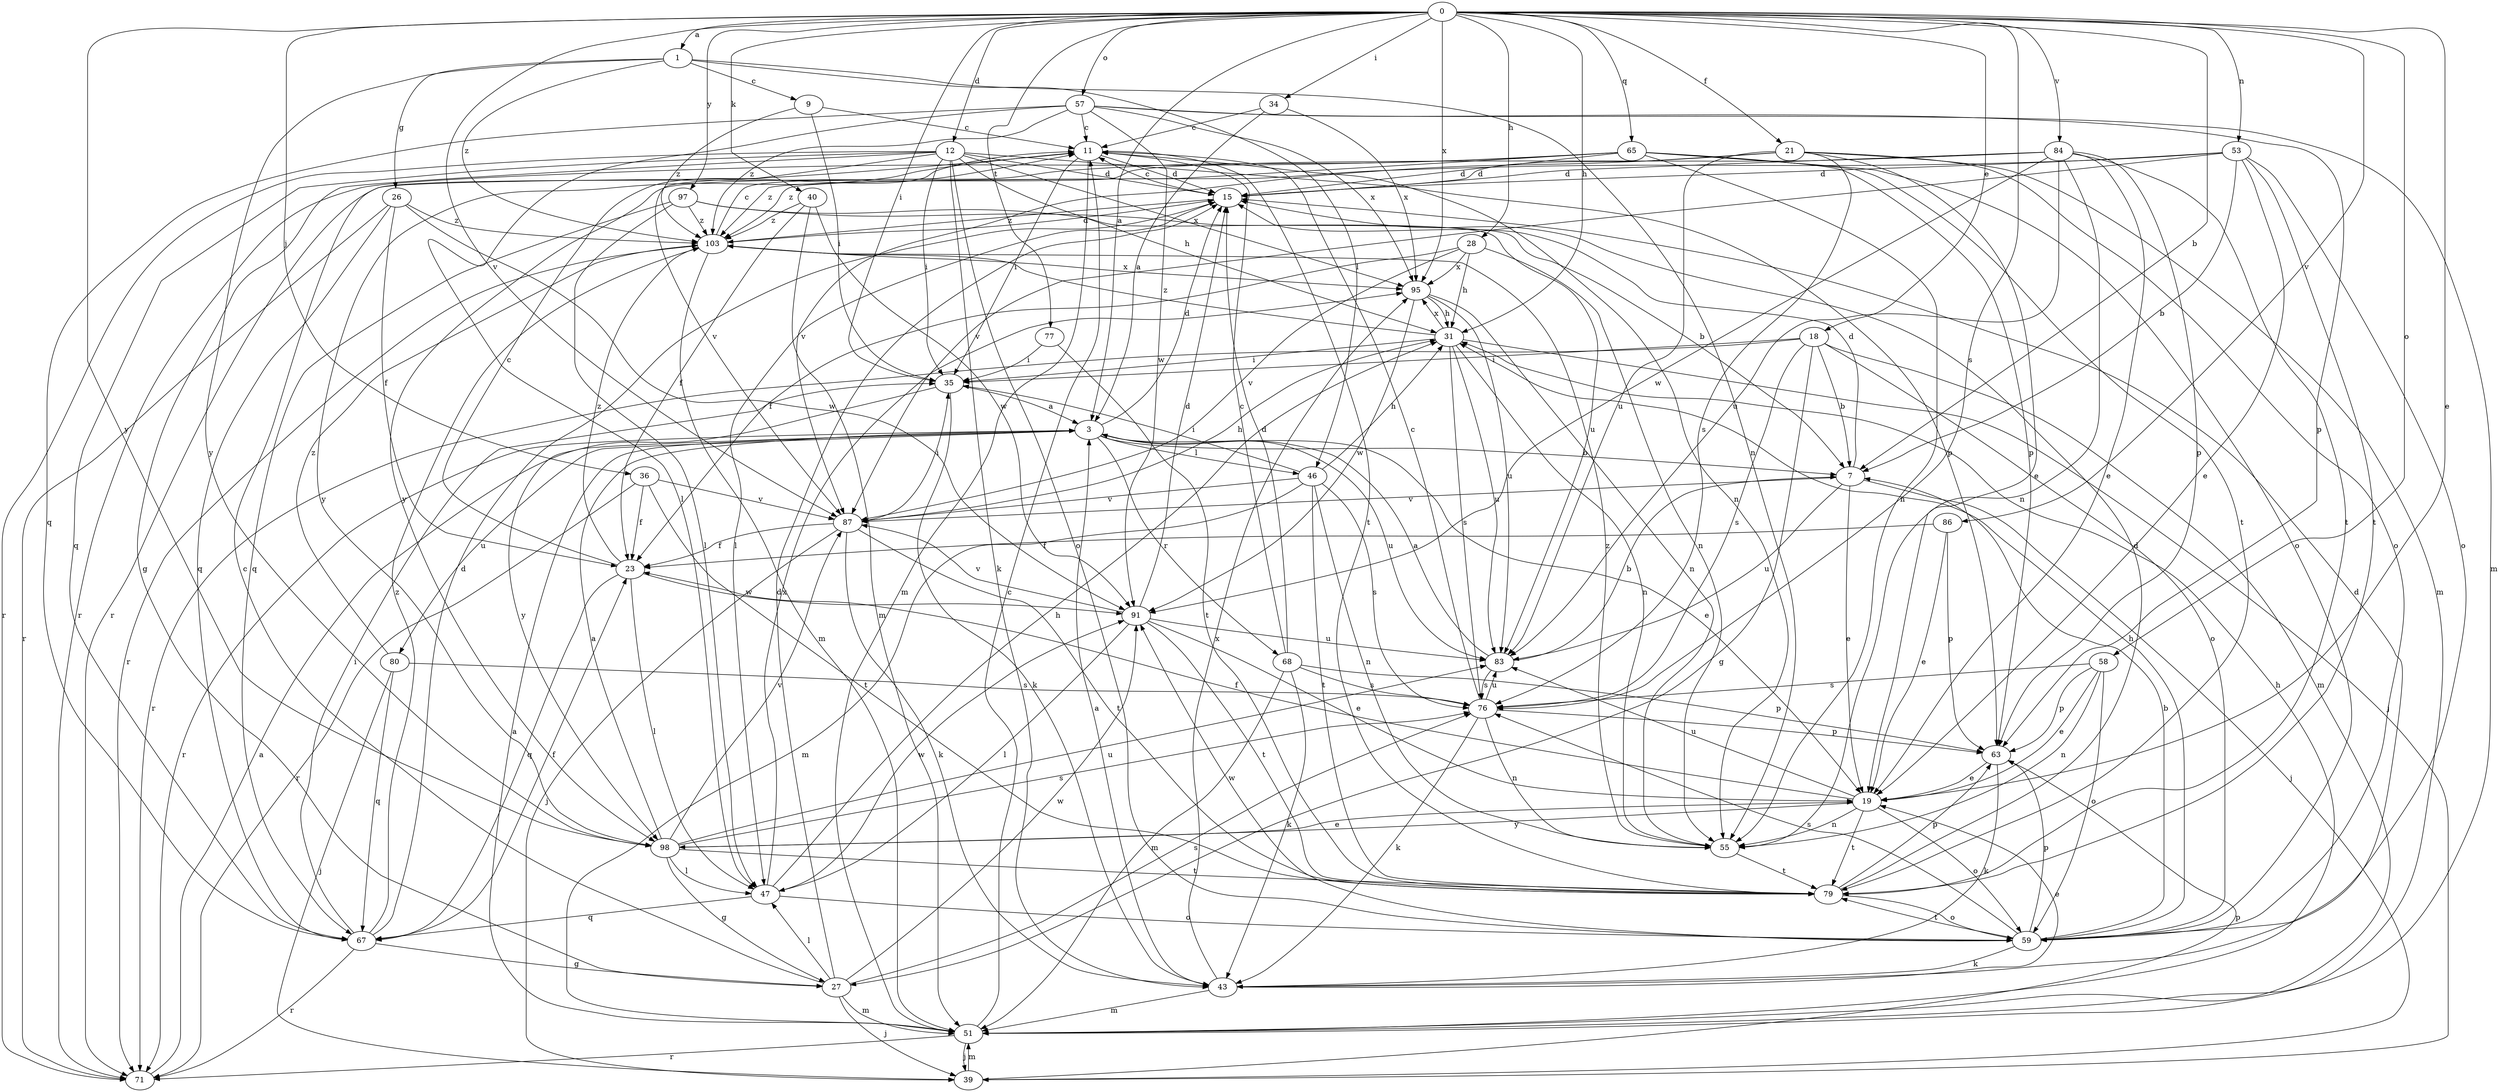 strict digraph  {
0;
1;
3;
7;
9;
11;
12;
15;
18;
19;
21;
23;
26;
27;
28;
31;
34;
35;
36;
39;
40;
43;
46;
47;
51;
53;
55;
57;
58;
59;
63;
65;
67;
68;
71;
76;
77;
79;
80;
83;
84;
86;
87;
91;
95;
97;
98;
103;
0 -> 1  [label=a];
0 -> 3  [label=a];
0 -> 7  [label=b];
0 -> 12  [label=d];
0 -> 18  [label=e];
0 -> 19  [label=e];
0 -> 21  [label=f];
0 -> 28  [label=h];
0 -> 31  [label=h];
0 -> 34  [label=i];
0 -> 35  [label=i];
0 -> 36  [label=j];
0 -> 40  [label=k];
0 -> 53  [label=n];
0 -> 57  [label=o];
0 -> 58  [label=o];
0 -> 65  [label=q];
0 -> 76  [label=s];
0 -> 77  [label=t];
0 -> 84  [label=v];
0 -> 86  [label=v];
0 -> 87  [label=v];
0 -> 95  [label=x];
0 -> 97  [label=y];
0 -> 98  [label=y];
1 -> 9  [label=c];
1 -> 26  [label=g];
1 -> 46  [label=l];
1 -> 55  [label=n];
1 -> 98  [label=y];
1 -> 103  [label=z];
3 -> 7  [label=b];
3 -> 15  [label=d];
3 -> 19  [label=e];
3 -> 46  [label=l];
3 -> 68  [label=r];
3 -> 71  [label=r];
3 -> 80  [label=u];
3 -> 83  [label=u];
7 -> 15  [label=d];
7 -> 19  [label=e];
7 -> 39  [label=j];
7 -> 83  [label=u];
7 -> 87  [label=v];
9 -> 11  [label=c];
9 -> 35  [label=i];
9 -> 103  [label=z];
11 -> 15  [label=d];
11 -> 35  [label=i];
11 -> 51  [label=m];
11 -> 55  [label=n];
11 -> 79  [label=t];
11 -> 98  [label=y];
12 -> 15  [label=d];
12 -> 27  [label=g];
12 -> 31  [label=h];
12 -> 35  [label=i];
12 -> 43  [label=k];
12 -> 59  [label=o];
12 -> 63  [label=p];
12 -> 67  [label=q];
12 -> 71  [label=r];
12 -> 87  [label=v];
12 -> 95  [label=x];
15 -> 11  [label=c];
15 -> 47  [label=l];
15 -> 103  [label=z];
18 -> 7  [label=b];
18 -> 27  [label=g];
18 -> 35  [label=i];
18 -> 51  [label=m];
18 -> 59  [label=o];
18 -> 71  [label=r];
18 -> 76  [label=s];
19 -> 23  [label=f];
19 -> 55  [label=n];
19 -> 59  [label=o];
19 -> 79  [label=t];
19 -> 83  [label=u];
19 -> 98  [label=y];
21 -> 15  [label=d];
21 -> 19  [label=e];
21 -> 51  [label=m];
21 -> 59  [label=o];
21 -> 76  [label=s];
21 -> 83  [label=u];
21 -> 87  [label=v];
23 -> 11  [label=c];
23 -> 47  [label=l];
23 -> 67  [label=q];
23 -> 91  [label=w];
23 -> 103  [label=z];
26 -> 23  [label=f];
26 -> 67  [label=q];
26 -> 71  [label=r];
26 -> 91  [label=w];
26 -> 103  [label=z];
27 -> 11  [label=c];
27 -> 15  [label=d];
27 -> 39  [label=j];
27 -> 47  [label=l];
27 -> 51  [label=m];
27 -> 76  [label=s];
27 -> 91  [label=w];
28 -> 23  [label=f];
28 -> 31  [label=h];
28 -> 55  [label=n];
28 -> 87  [label=v];
28 -> 95  [label=x];
31 -> 35  [label=i];
31 -> 39  [label=j];
31 -> 55  [label=n];
31 -> 76  [label=s];
31 -> 83  [label=u];
31 -> 95  [label=x];
31 -> 103  [label=z];
34 -> 3  [label=a];
34 -> 11  [label=c];
34 -> 95  [label=x];
35 -> 3  [label=a];
35 -> 43  [label=k];
35 -> 98  [label=y];
36 -> 23  [label=f];
36 -> 71  [label=r];
36 -> 79  [label=t];
36 -> 87  [label=v];
39 -> 51  [label=m];
39 -> 63  [label=p];
40 -> 23  [label=f];
40 -> 51  [label=m];
40 -> 91  [label=w];
40 -> 103  [label=z];
43 -> 3  [label=a];
43 -> 15  [label=d];
43 -> 19  [label=e];
43 -> 51  [label=m];
43 -> 95  [label=x];
46 -> 31  [label=h];
46 -> 35  [label=i];
46 -> 51  [label=m];
46 -> 55  [label=n];
46 -> 76  [label=s];
46 -> 79  [label=t];
46 -> 87  [label=v];
47 -> 31  [label=h];
47 -> 59  [label=o];
47 -> 67  [label=q];
47 -> 91  [label=w];
47 -> 95  [label=x];
51 -> 3  [label=a];
51 -> 11  [label=c];
51 -> 31  [label=h];
51 -> 39  [label=j];
51 -> 71  [label=r];
53 -> 7  [label=b];
53 -> 15  [label=d];
53 -> 19  [label=e];
53 -> 59  [label=o];
53 -> 79  [label=t];
53 -> 87  [label=v];
53 -> 103  [label=z];
55 -> 79  [label=t];
55 -> 103  [label=z];
57 -> 11  [label=c];
57 -> 47  [label=l];
57 -> 51  [label=m];
57 -> 63  [label=p];
57 -> 67  [label=q];
57 -> 91  [label=w];
57 -> 95  [label=x];
57 -> 103  [label=z];
58 -> 19  [label=e];
58 -> 55  [label=n];
58 -> 59  [label=o];
58 -> 63  [label=p];
58 -> 76  [label=s];
59 -> 7  [label=b];
59 -> 31  [label=h];
59 -> 43  [label=k];
59 -> 63  [label=p];
59 -> 76  [label=s];
59 -> 79  [label=t];
59 -> 91  [label=w];
63 -> 19  [label=e];
63 -> 43  [label=k];
65 -> 15  [label=d];
65 -> 55  [label=n];
65 -> 59  [label=o];
65 -> 63  [label=p];
65 -> 71  [label=r];
65 -> 79  [label=t];
65 -> 98  [label=y];
65 -> 103  [label=z];
67 -> 15  [label=d];
67 -> 23  [label=f];
67 -> 27  [label=g];
67 -> 35  [label=i];
67 -> 71  [label=r];
67 -> 103  [label=z];
68 -> 11  [label=c];
68 -> 15  [label=d];
68 -> 43  [label=k];
68 -> 51  [label=m];
68 -> 63  [label=p];
68 -> 76  [label=s];
71 -> 3  [label=a];
76 -> 11  [label=c];
76 -> 43  [label=k];
76 -> 55  [label=n];
76 -> 63  [label=p];
76 -> 83  [label=u];
77 -> 35  [label=i];
77 -> 79  [label=t];
79 -> 15  [label=d];
79 -> 59  [label=o];
79 -> 63  [label=p];
80 -> 39  [label=j];
80 -> 67  [label=q];
80 -> 76  [label=s];
80 -> 103  [label=z];
83 -> 3  [label=a];
83 -> 7  [label=b];
83 -> 76  [label=s];
84 -> 15  [label=d];
84 -> 19  [label=e];
84 -> 55  [label=n];
84 -> 63  [label=p];
84 -> 71  [label=r];
84 -> 79  [label=t];
84 -> 83  [label=u];
84 -> 91  [label=w];
86 -> 19  [label=e];
86 -> 23  [label=f];
86 -> 63  [label=p];
87 -> 23  [label=f];
87 -> 31  [label=h];
87 -> 35  [label=i];
87 -> 39  [label=j];
87 -> 43  [label=k];
87 -> 79  [label=t];
91 -> 15  [label=d];
91 -> 19  [label=e];
91 -> 47  [label=l];
91 -> 79  [label=t];
91 -> 83  [label=u];
91 -> 87  [label=v];
95 -> 31  [label=h];
95 -> 55  [label=n];
95 -> 83  [label=u];
95 -> 91  [label=w];
97 -> 7  [label=b];
97 -> 47  [label=l];
97 -> 67  [label=q];
97 -> 83  [label=u];
97 -> 103  [label=z];
98 -> 3  [label=a];
98 -> 19  [label=e];
98 -> 27  [label=g];
98 -> 47  [label=l];
98 -> 76  [label=s];
98 -> 79  [label=t];
98 -> 83  [label=u];
98 -> 87  [label=v];
103 -> 11  [label=c];
103 -> 15  [label=d];
103 -> 51  [label=m];
103 -> 71  [label=r];
103 -> 95  [label=x];
}
